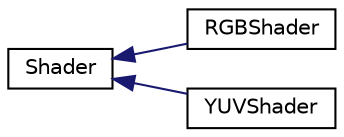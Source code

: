 digraph "Graphical Class Hierarchy"
{
  edge [fontname="Helvetica",fontsize="10",labelfontname="Helvetica",labelfontsize="10"];
  node [fontname="Helvetica",fontsize="10",shape=record];
  rankdir="LR";
  Node0 [label="Shader",height=0.2,width=0.4,color="black", fillcolor="white", style="filled",URL="$classShader.html",tooltip="A general purpose shader class. "];
  Node0 -> Node1 [dir="back",color="midnightblue",fontsize="10",style="solid",fontname="Helvetica"];
  Node1 [label="RGBShader",height=0.2,width=0.4,color="black", fillcolor="white", style="filled",URL="$classRGBShader.html"];
  Node0 -> Node2 [dir="back",color="midnightblue",fontsize="10",style="solid",fontname="Helvetica"];
  Node2 [label="YUVShader",height=0.2,width=0.4,color="black", fillcolor="white", style="filled",URL="$classYUVShader.html"];
}
